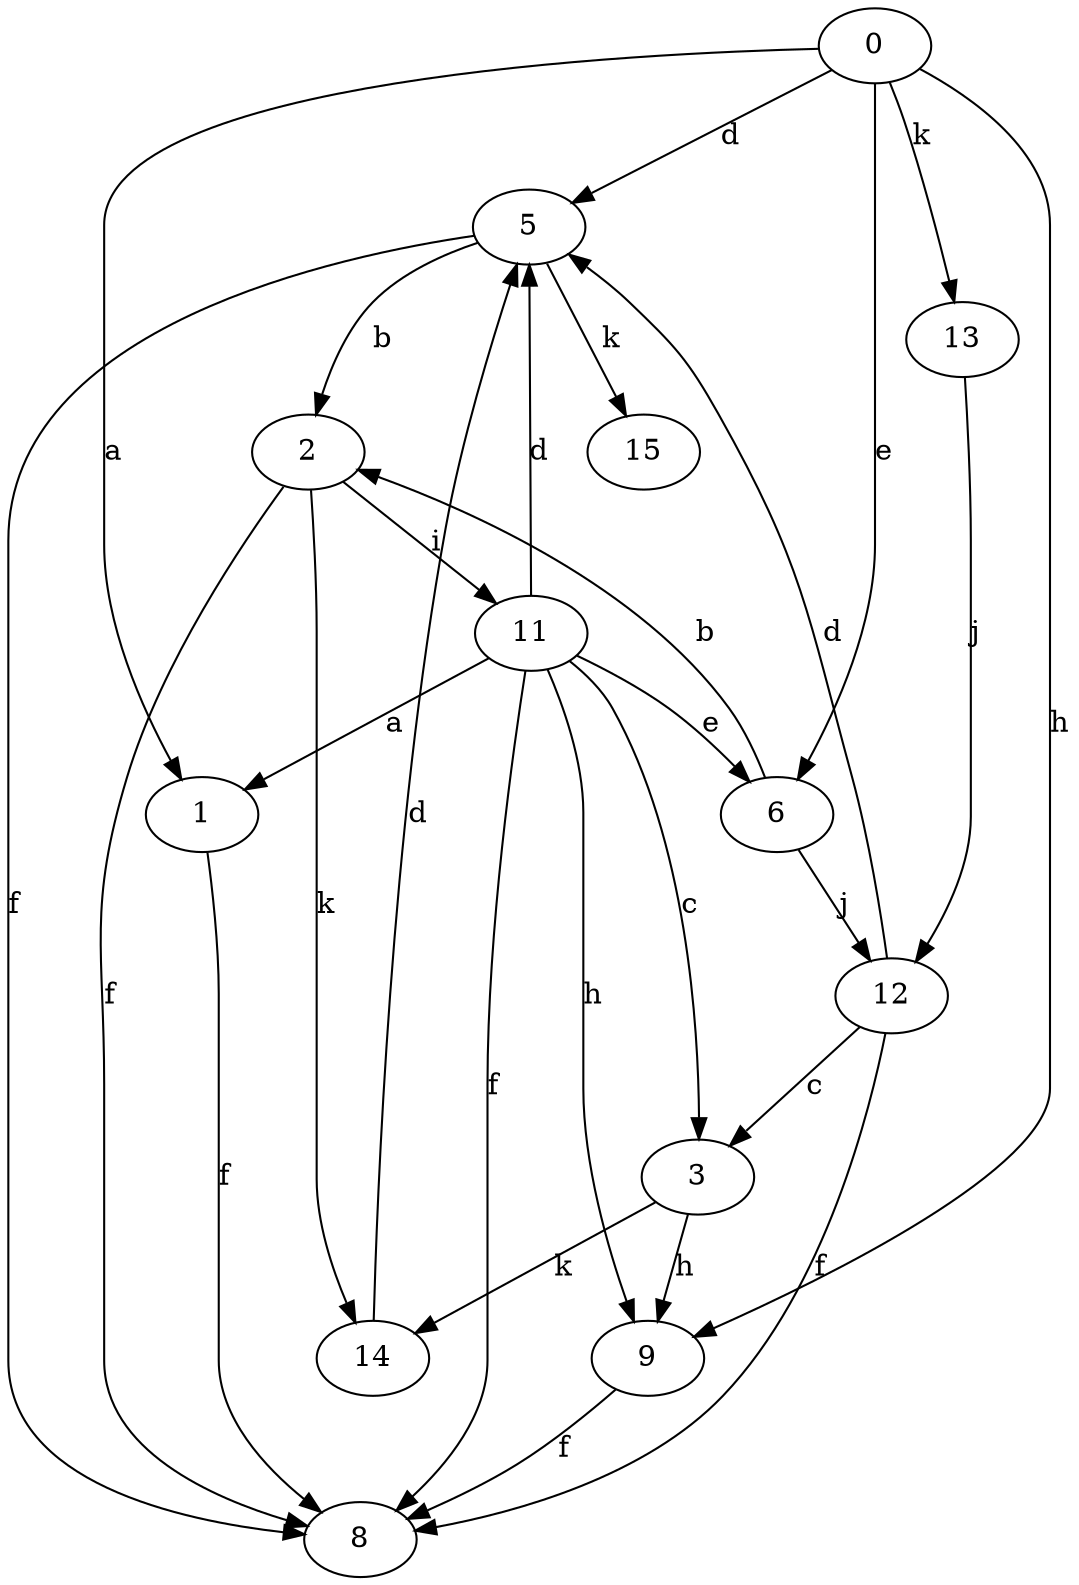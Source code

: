 strict digraph  {
0;
1;
2;
3;
5;
6;
8;
9;
11;
12;
13;
14;
15;
0 -> 1  [label=a];
0 -> 5  [label=d];
0 -> 6  [label=e];
0 -> 9  [label=h];
0 -> 13  [label=k];
1 -> 8  [label=f];
2 -> 8  [label=f];
2 -> 11  [label=i];
2 -> 14  [label=k];
3 -> 9  [label=h];
3 -> 14  [label=k];
5 -> 2  [label=b];
5 -> 8  [label=f];
5 -> 15  [label=k];
6 -> 2  [label=b];
6 -> 12  [label=j];
9 -> 8  [label=f];
11 -> 1  [label=a];
11 -> 3  [label=c];
11 -> 5  [label=d];
11 -> 6  [label=e];
11 -> 8  [label=f];
11 -> 9  [label=h];
12 -> 3  [label=c];
12 -> 5  [label=d];
12 -> 8  [label=f];
13 -> 12  [label=j];
14 -> 5  [label=d];
}
